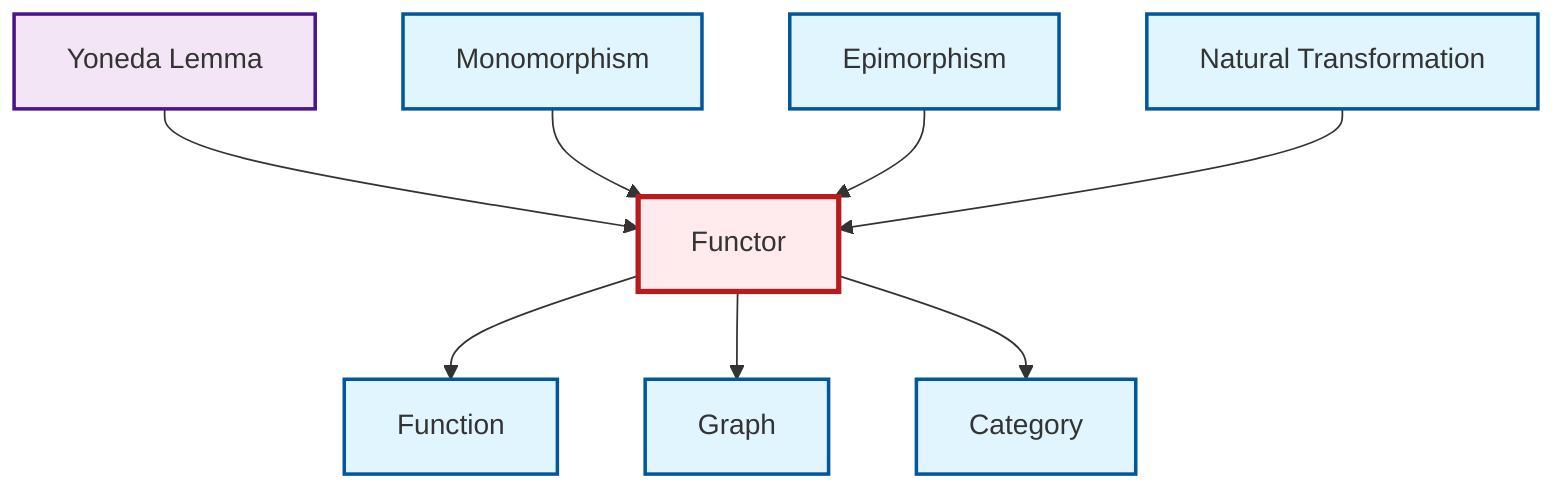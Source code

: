 graph TD
    classDef definition fill:#e1f5fe,stroke:#01579b,stroke-width:2px
    classDef theorem fill:#f3e5f5,stroke:#4a148c,stroke-width:2px
    classDef axiom fill:#fff3e0,stroke:#e65100,stroke-width:2px
    classDef example fill:#e8f5e9,stroke:#1b5e20,stroke-width:2px
    classDef current fill:#ffebee,stroke:#b71c1c,stroke-width:3px
    def-graph["Graph"]:::definition
    def-epimorphism["Epimorphism"]:::definition
    def-function["Function"]:::definition
    def-category["Category"]:::definition
    def-natural-transformation["Natural Transformation"]:::definition
    thm-yoneda["Yoneda Lemma"]:::theorem
    def-monomorphism["Monomorphism"]:::definition
    def-functor["Functor"]:::definition
    thm-yoneda --> def-functor
    def-functor --> def-function
    def-monomorphism --> def-functor
    def-functor --> def-graph
    def-functor --> def-category
    def-epimorphism --> def-functor
    def-natural-transformation --> def-functor
    class def-functor current